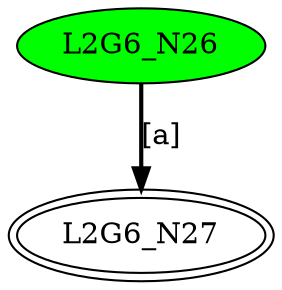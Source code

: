digraph G6{
"L2G6_N26" [style=filled,fillcolor=green];
"L2G6_N27" [peripheries=2];
"L2G6_N26"->"L2G6_N27" [style = bold, label = "[a]"];
}

